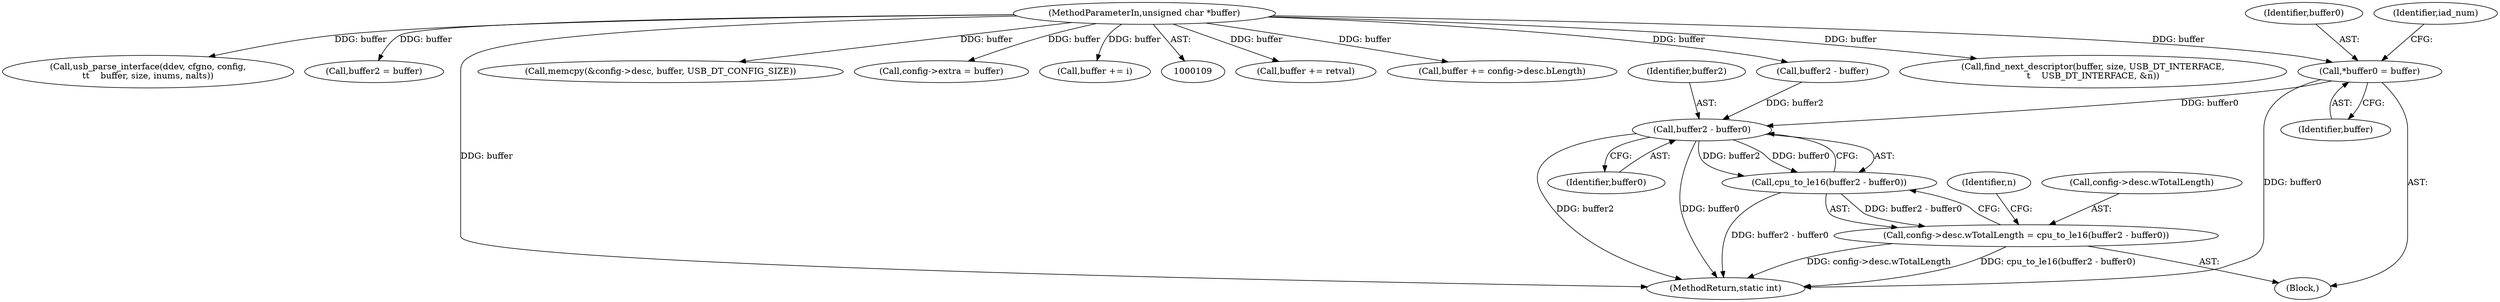 digraph "0_linux_bd7a3fe770ebd8391d1c7d072ff88e9e76d063eb@pointer" {
"1000124" [label="(Call,*buffer0 = buffer)"];
"1000113" [label="(MethodParameterIn,unsigned char *buffer)"];
"1000498" [label="(Call,buffer2 - buffer0)"];
"1000497" [label="(Call,cpu_to_le16(buffer2 - buffer0))"];
"1000491" [label="(Call,config->desc.wTotalLength = cpu_to_le16(buffer2 - buffer0))"];
"1000692" [label="(Call,buffer += retval)"];
"1000201" [label="(Call,buffer += config->desc.bLength)"];
"1000126" [label="(Identifier,buffer)"];
"1000488" [label="(Call,buffer2 - buffer)"];
"1000124" [label="(Call,*buffer0 = buffer)"];
"1000491" [label="(Call,config->desc.wTotalLength = cpu_to_le16(buffer2 - buffer0))"];
"1000492" [label="(Call,config->desc.wTotalLength)"];
"1000642" [label="(Call,find_next_descriptor(buffer, size, USB_DT_INTERFACE,\n\t    USB_DT_INTERFACE, &n))"];
"1000768" [label="(MethodReturn,static int)"];
"1000503" [label="(Identifier,n)"];
"1000497" [label="(Call,cpu_to_le16(buffer2 - buffer0))"];
"1000125" [label="(Identifier,buffer0)"];
"1000500" [label="(Identifier,buffer0)"];
"1000113" [label="(MethodParameterIn,unsigned char *buffer)"];
"1000678" [label="(Call,usb_parse_interface(ddev, cfgno, config,\n\t\t    buffer, size, inums, nalts))"];
"1000243" [label="(Call,buffer2 = buffer)"];
"1000145" [label="(Call,memcpy(&config->desc, buffer, USB_DT_CONFIG_SIZE))"];
"1000499" [label="(Identifier,buffer2)"];
"1000498" [label="(Call,buffer2 - buffer0)"];
"1000115" [label="(Block,)"];
"1000635" [label="(Call,config->extra = buffer)"];
"1000665" [label="(Call,buffer += i)"];
"1000143" [label="(Identifier,iad_num)"];
"1000124" -> "1000115"  [label="AST: "];
"1000124" -> "1000126"  [label="CFG: "];
"1000125" -> "1000124"  [label="AST: "];
"1000126" -> "1000124"  [label="AST: "];
"1000143" -> "1000124"  [label="CFG: "];
"1000124" -> "1000768"  [label="DDG: buffer0"];
"1000113" -> "1000124"  [label="DDG: buffer"];
"1000124" -> "1000498"  [label="DDG: buffer0"];
"1000113" -> "1000109"  [label="AST: "];
"1000113" -> "1000768"  [label="DDG: buffer"];
"1000113" -> "1000145"  [label="DDG: buffer"];
"1000113" -> "1000201"  [label="DDG: buffer"];
"1000113" -> "1000243"  [label="DDG: buffer"];
"1000113" -> "1000488"  [label="DDG: buffer"];
"1000113" -> "1000635"  [label="DDG: buffer"];
"1000113" -> "1000642"  [label="DDG: buffer"];
"1000113" -> "1000665"  [label="DDG: buffer"];
"1000113" -> "1000678"  [label="DDG: buffer"];
"1000113" -> "1000692"  [label="DDG: buffer"];
"1000498" -> "1000497"  [label="AST: "];
"1000498" -> "1000500"  [label="CFG: "];
"1000499" -> "1000498"  [label="AST: "];
"1000500" -> "1000498"  [label="AST: "];
"1000497" -> "1000498"  [label="CFG: "];
"1000498" -> "1000768"  [label="DDG: buffer2"];
"1000498" -> "1000768"  [label="DDG: buffer0"];
"1000498" -> "1000497"  [label="DDG: buffer2"];
"1000498" -> "1000497"  [label="DDG: buffer0"];
"1000488" -> "1000498"  [label="DDG: buffer2"];
"1000497" -> "1000491"  [label="AST: "];
"1000491" -> "1000497"  [label="CFG: "];
"1000497" -> "1000768"  [label="DDG: buffer2 - buffer0"];
"1000497" -> "1000491"  [label="DDG: buffer2 - buffer0"];
"1000491" -> "1000115"  [label="AST: "];
"1000492" -> "1000491"  [label="AST: "];
"1000503" -> "1000491"  [label="CFG: "];
"1000491" -> "1000768"  [label="DDG: cpu_to_le16(buffer2 - buffer0)"];
"1000491" -> "1000768"  [label="DDG: config->desc.wTotalLength"];
}
